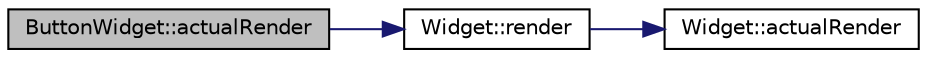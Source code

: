 digraph "ButtonWidget::actualRender"
{
 // INTERACTIVE_SVG=YES
  edge [fontname="Helvetica",fontsize="10",labelfontname="Helvetica",labelfontsize="10"];
  node [fontname="Helvetica",fontsize="10",shape=record];
  rankdir="LR";
  Node16 [label="ButtonWidget::actualRender",height=0.2,width=0.4,color="black", fillcolor="grey75", style="filled", fontcolor="black"];
  Node16 -> Node17 [color="midnightblue",fontsize="10",style="solid",fontname="Helvetica"];
  Node17 [label="Widget::render",height=0.2,width=0.4,color="black", fillcolor="white", style="filled",URL="$class_widget.html#a2516fd56cac645cb3aacef37937c49d3"];
  Node17 -> Node18 [color="midnightblue",fontsize="10",style="solid",fontname="Helvetica"];
  Node18 [label="Widget::actualRender",height=0.2,width=0.4,color="black", fillcolor="white", style="filled",URL="$class_widget.html#a5ff4883144670b8c93b41e440e3d4446"];
}
